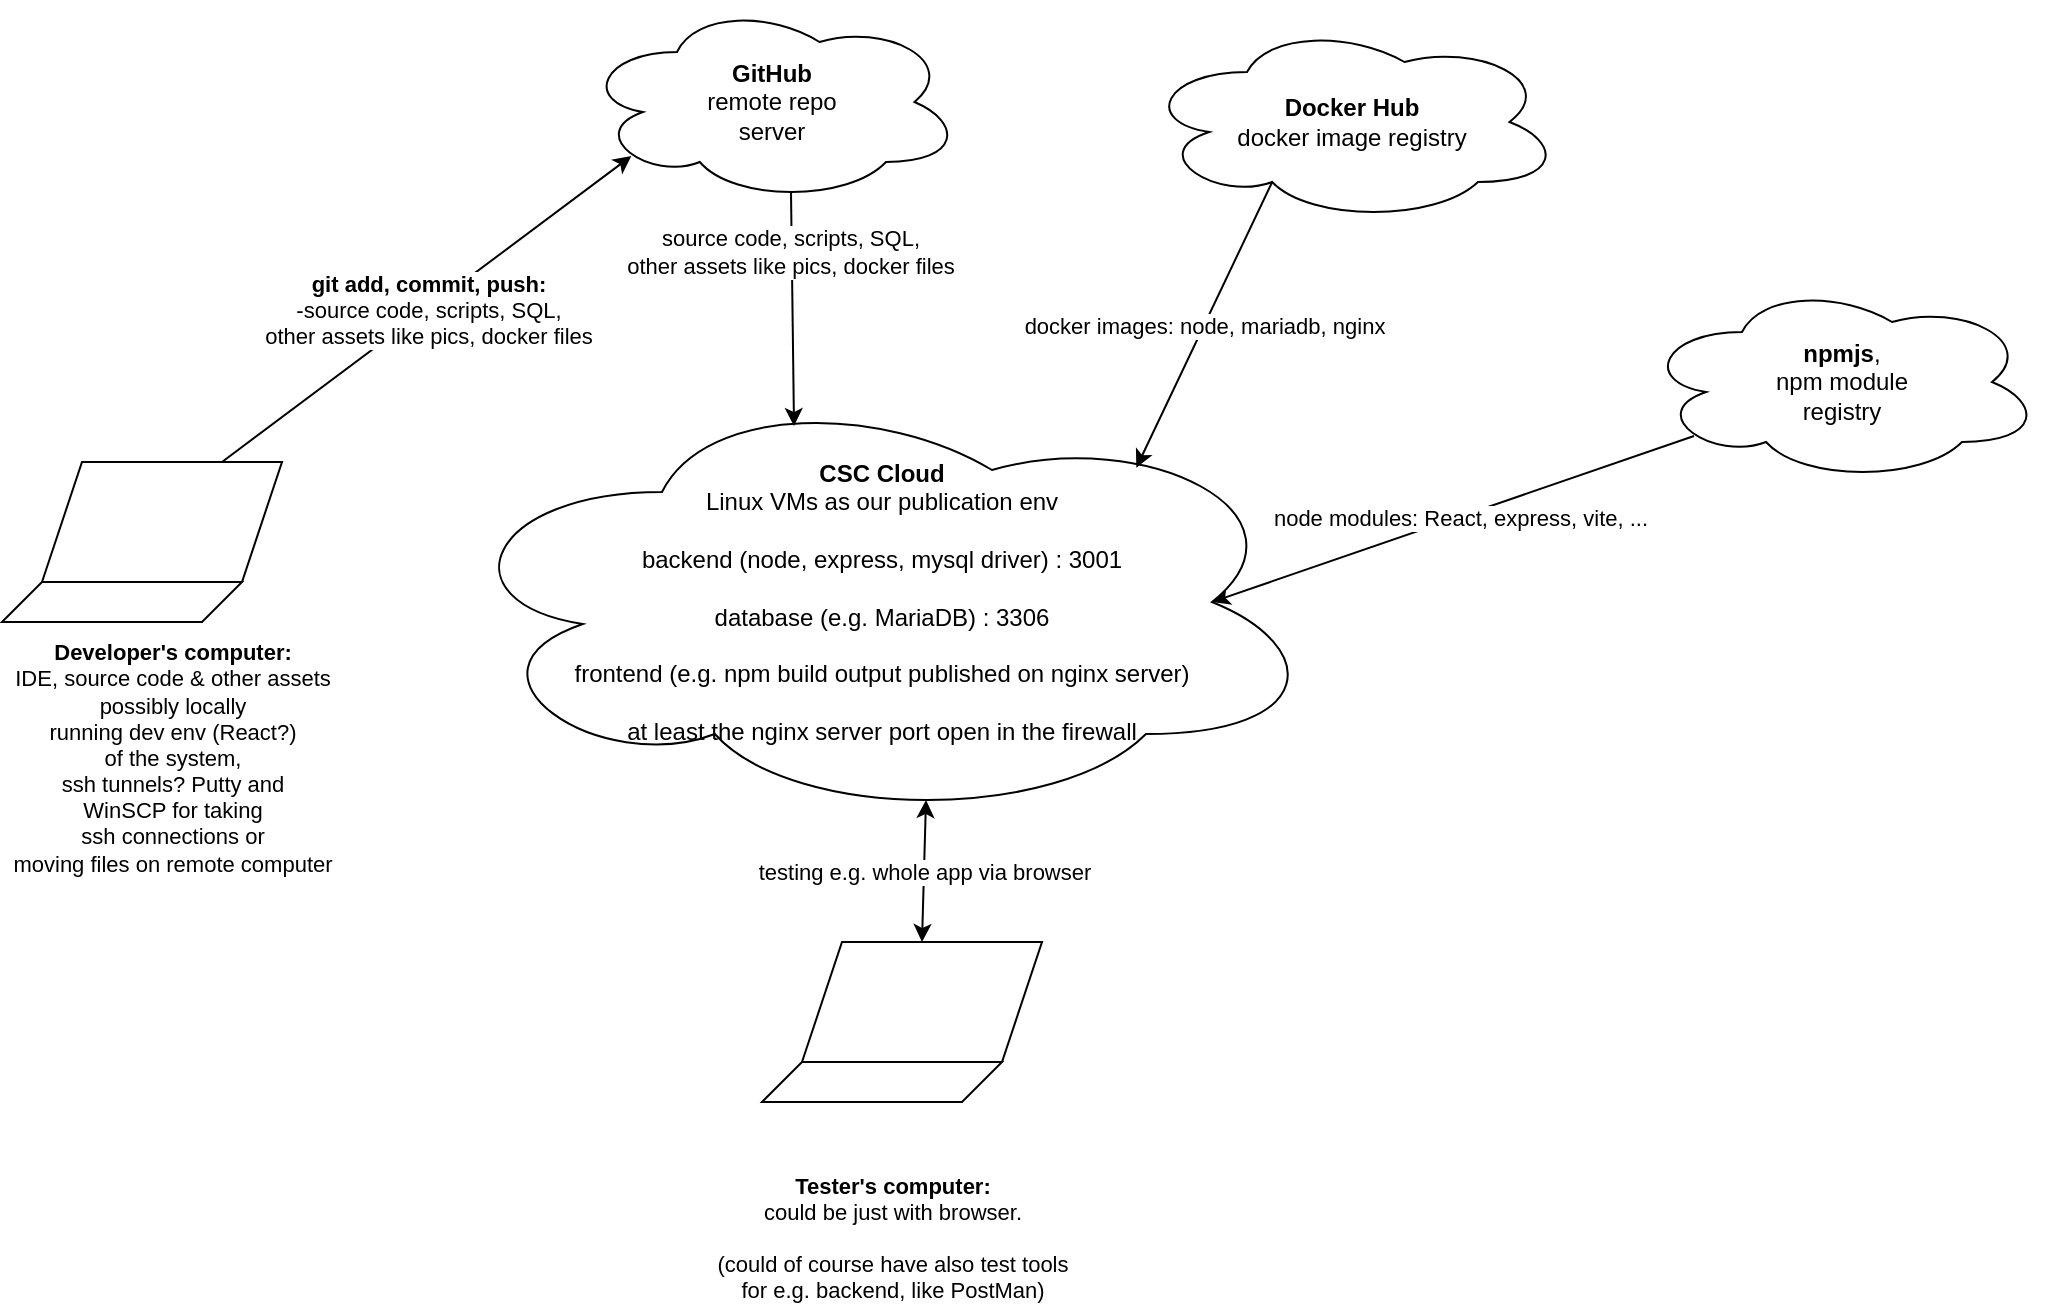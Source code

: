 <mxfile version="22.1.21" type="device">
  <diagram name="Page-1" id="IDyL27DXPiaBVKyzC-F6">
    <mxGraphModel dx="1173" dy="540" grid="1" gridSize="10" guides="1" tooltips="1" connect="1" arrows="1" fold="1" page="1" pageScale="1" pageWidth="850" pageHeight="1100" math="0" shadow="0">
      <root>
        <mxCell id="0" />
        <mxCell id="1" parent="0" />
        <mxCell id="fQaYO53DZ5WKYQM4YWXY-22" value="" style="endArrow=classic;html=1;rounded=0;entryX=0.875;entryY=0.5;entryDx=0;entryDy=0;entryPerimeter=0;exitX=0.13;exitY=0.77;exitDx=0;exitDy=0;exitPerimeter=0;" parent="1" source="fQaYO53DZ5WKYQM4YWXY-3" target="fQaYO53DZ5WKYQM4YWXY-4" edge="1">
          <mxGeometry relative="1" as="geometry">
            <mxPoint x="730" y="290" as="sourcePoint" />
            <mxPoint x="580" y="430" as="targetPoint" />
          </mxGeometry>
        </mxCell>
        <mxCell id="fQaYO53DZ5WKYQM4YWXY-24" value="node modules: React, express, vite, ..." style="edgeLabel;html=1;align=center;verticalAlign=middle;resizable=0;points=[];" parent="fQaYO53DZ5WKYQM4YWXY-22" vertex="1" connectable="0">
          <mxGeometry x="-0.018" relative="1" as="geometry">
            <mxPoint x="1" as="offset" />
          </mxGeometry>
        </mxCell>
        <mxCell id="fQaYO53DZ5WKYQM4YWXY-1" value="&lt;b&gt;GitHub&lt;br&gt;&lt;/b&gt;remote repo&lt;br&gt;server" style="ellipse;shape=cloud;whiteSpace=wrap;html=1;" parent="1" vertex="1">
          <mxGeometry x="320" y="10" width="190" height="100" as="geometry" />
        </mxCell>
        <mxCell id="fQaYO53DZ5WKYQM4YWXY-2" value="&lt;b&gt;Docker Hub&lt;/b&gt;&lt;br&gt;docker image registry" style="ellipse;shape=cloud;whiteSpace=wrap;html=1;" parent="1" vertex="1">
          <mxGeometry x="600" y="20" width="210" height="100" as="geometry" />
        </mxCell>
        <mxCell id="fQaYO53DZ5WKYQM4YWXY-3" value="&lt;b&gt;npmjs&lt;/b&gt;, &lt;br&gt;npm module &lt;br&gt;registry" style="ellipse;shape=cloud;whiteSpace=wrap;html=1;" parent="1" vertex="1">
          <mxGeometry x="850" y="150" width="200" height="100" as="geometry" />
        </mxCell>
        <mxCell id="fQaYO53DZ5WKYQM4YWXY-4" value="&lt;b&gt;CSC Cloud&lt;/b&gt;&lt;br&gt;Linux VMs as our publication env&lt;br&gt;&lt;br&gt;backend (node, express, mysql driver) : 3001&lt;br&gt;&lt;br&gt;database (e.g. MariaDB) : 3306&lt;br&gt;&lt;br&gt;frontend (e.g. npm build output published on nginx server)&lt;br&gt;&lt;br&gt;at least the nginx server port open in the firewall" style="ellipse;shape=cloud;whiteSpace=wrap;html=1;" parent="1" vertex="1">
          <mxGeometry x="250" y="200" width="440" height="220" as="geometry" />
        </mxCell>
        <mxCell id="fQaYO53DZ5WKYQM4YWXY-8" value="" style="group" parent="1" vertex="1" connectable="0">
          <mxGeometry x="30" y="240" width="140" height="80" as="geometry" />
        </mxCell>
        <mxCell id="fQaYO53DZ5WKYQM4YWXY-5" value="" style="shape=parallelogram;perimeter=parallelogramPerimeter;whiteSpace=wrap;html=1;fixedSize=1;" parent="fQaYO53DZ5WKYQM4YWXY-8" vertex="1">
          <mxGeometry x="20" width="120" height="60" as="geometry" />
        </mxCell>
        <mxCell id="fQaYO53DZ5WKYQM4YWXY-7" value="" style="shape=parallelogram;perimeter=parallelogramPerimeter;whiteSpace=wrap;html=1;fixedSize=1;" parent="fQaYO53DZ5WKYQM4YWXY-8" vertex="1">
          <mxGeometry y="60" width="120" height="20" as="geometry" />
        </mxCell>
        <mxCell id="fQaYO53DZ5WKYQM4YWXY-13" value="" style="group" parent="1" vertex="1" connectable="0">
          <mxGeometry x="410" y="480" width="140" height="80" as="geometry" />
        </mxCell>
        <mxCell id="fQaYO53DZ5WKYQM4YWXY-14" value="" style="shape=parallelogram;perimeter=parallelogramPerimeter;whiteSpace=wrap;html=1;fixedSize=1;" parent="fQaYO53DZ5WKYQM4YWXY-13" vertex="1">
          <mxGeometry x="20" width="120" height="60" as="geometry" />
        </mxCell>
        <mxCell id="fQaYO53DZ5WKYQM4YWXY-15" value="" style="shape=parallelogram;perimeter=parallelogramPerimeter;whiteSpace=wrap;html=1;fixedSize=1;" parent="fQaYO53DZ5WKYQM4YWXY-13" vertex="1">
          <mxGeometry y="60" width="120" height="20" as="geometry" />
        </mxCell>
        <mxCell id="fQaYO53DZ5WKYQM4YWXY-20" value="testing e.g. whole app via browser" style="endArrow=classic;startArrow=classic;html=1;rounded=0;exitX=0.5;exitY=0;exitDx=0;exitDy=0;entryX=0.55;entryY=0.95;entryDx=0;entryDy=0;entryPerimeter=0;" parent="1" source="fQaYO53DZ5WKYQM4YWXY-14" target="fQaYO53DZ5WKYQM4YWXY-4" edge="1">
          <mxGeometry width="50" height="50" relative="1" as="geometry">
            <mxPoint x="510" y="420" as="sourcePoint" />
            <mxPoint x="560" y="370" as="targetPoint" />
          </mxGeometry>
        </mxCell>
        <mxCell id="fQaYO53DZ5WKYQM4YWXY-30" value="" style="endArrow=classic;html=1;rounded=0;exitX=0.31;exitY=0.8;exitDx=0;exitDy=0;exitPerimeter=0;entryX=0.789;entryY=0.195;entryDx=0;entryDy=0;entryPerimeter=0;" parent="1" source="fQaYO53DZ5WKYQM4YWXY-2" target="fQaYO53DZ5WKYQM4YWXY-4" edge="1">
          <mxGeometry relative="1" as="geometry">
            <mxPoint x="340" y="600" as="sourcePoint" />
            <mxPoint x="500" y="600" as="targetPoint" />
          </mxGeometry>
        </mxCell>
        <mxCell id="fQaYO53DZ5WKYQM4YWXY-31" value="docker images: node, mariadb, nginx" style="edgeLabel;resizable=0;html=1;align=center;verticalAlign=middle;" parent="fQaYO53DZ5WKYQM4YWXY-30" connectable="0" vertex="1">
          <mxGeometry relative="1" as="geometry" />
        </mxCell>
        <mxCell id="fQaYO53DZ5WKYQM4YWXY-34" value="" style="endArrow=classic;html=1;rounded=0;exitX=0.55;exitY=0.95;exitDx=0;exitDy=0;exitPerimeter=0;entryX=0.4;entryY=0.1;entryDx=0;entryDy=0;entryPerimeter=0;" parent="1" source="fQaYO53DZ5WKYQM4YWXY-1" target="fQaYO53DZ5WKYQM4YWXY-4" edge="1">
          <mxGeometry relative="1" as="geometry">
            <mxPoint x="627" y="117" as="sourcePoint" />
            <mxPoint x="410" y="230" as="targetPoint" />
          </mxGeometry>
        </mxCell>
        <mxCell id="fQaYO53DZ5WKYQM4YWXY-35" value="source code, scripts, SQL, &lt;br&gt;other assets like pics, docker files" style="edgeLabel;resizable=0;html=1;align=center;verticalAlign=middle;" parent="fQaYO53DZ5WKYQM4YWXY-34" connectable="0" vertex="1">
          <mxGeometry relative="1" as="geometry">
            <mxPoint x="-1" y="-29" as="offset" />
          </mxGeometry>
        </mxCell>
        <mxCell id="fQaYO53DZ5WKYQM4YWXY-40" value="&lt;b&gt;Developer&#39;s computer:&lt;br&gt;&lt;/b&gt;IDE, source code &amp;amp; other assets&lt;br&gt;possibly locally&lt;br&gt;running dev env (React?)&lt;br&gt;of the system,&lt;br&gt;ssh tunnels? Putty and&lt;br&gt;WinSCP for taking&lt;br&gt;ssh connections or&lt;br&gt;moving files on remote computer" style="edgeLabel;resizable=0;html=1;align=center;verticalAlign=middle;spacingTop=0;spacing=12;" parent="1" connectable="0" vertex="1">
          <mxGeometry x="110.001" y="389.999" as="geometry">
            <mxPoint x="5" y="-2" as="offset" />
          </mxGeometry>
        </mxCell>
        <mxCell id="fQaYO53DZ5WKYQM4YWXY-41" value="&lt;b&gt;Tester&#39;s computer:&lt;br&gt;&lt;/b&gt;could be just with browser.&lt;br&gt;&lt;br&gt;(could of course have also test tools&lt;br&gt;for e.g. backend, like PostMan)" style="edgeLabel;resizable=0;html=1;align=center;verticalAlign=middle;spacingTop=0;spacing=12;" parent="1" connectable="0" vertex="1">
          <mxGeometry x="470.001" y="629.999" as="geometry">
            <mxPoint x="5" y="-2" as="offset" />
          </mxGeometry>
        </mxCell>
        <mxCell id="fQaYO53DZ5WKYQM4YWXY-42" value="d" style="endArrow=classic;html=1;rounded=0;exitX=0.75;exitY=0;exitDx=0;exitDy=0;entryX=0.13;entryY=0.77;entryDx=0;entryDy=0;entryPerimeter=0;" parent="1" source="fQaYO53DZ5WKYQM4YWXY-5" target="fQaYO53DZ5WKYQM4YWXY-1" edge="1">
          <mxGeometry relative="1" as="geometry">
            <mxPoint x="435" y="115" as="sourcePoint" />
            <mxPoint x="438" y="262" as="targetPoint" />
          </mxGeometry>
        </mxCell>
        <mxCell id="fQaYO53DZ5WKYQM4YWXY-43" value="&lt;b&gt;git add, commit, push:&lt;/b&gt;&lt;br&gt;-source code, scripts, SQL, &lt;br&gt;other assets like pics, docker files" style="edgeLabel;resizable=0;html=1;align=center;verticalAlign=middle;" parent="fQaYO53DZ5WKYQM4YWXY-42" connectable="0" vertex="1">
          <mxGeometry relative="1" as="geometry" />
        </mxCell>
      </root>
    </mxGraphModel>
  </diagram>
</mxfile>
